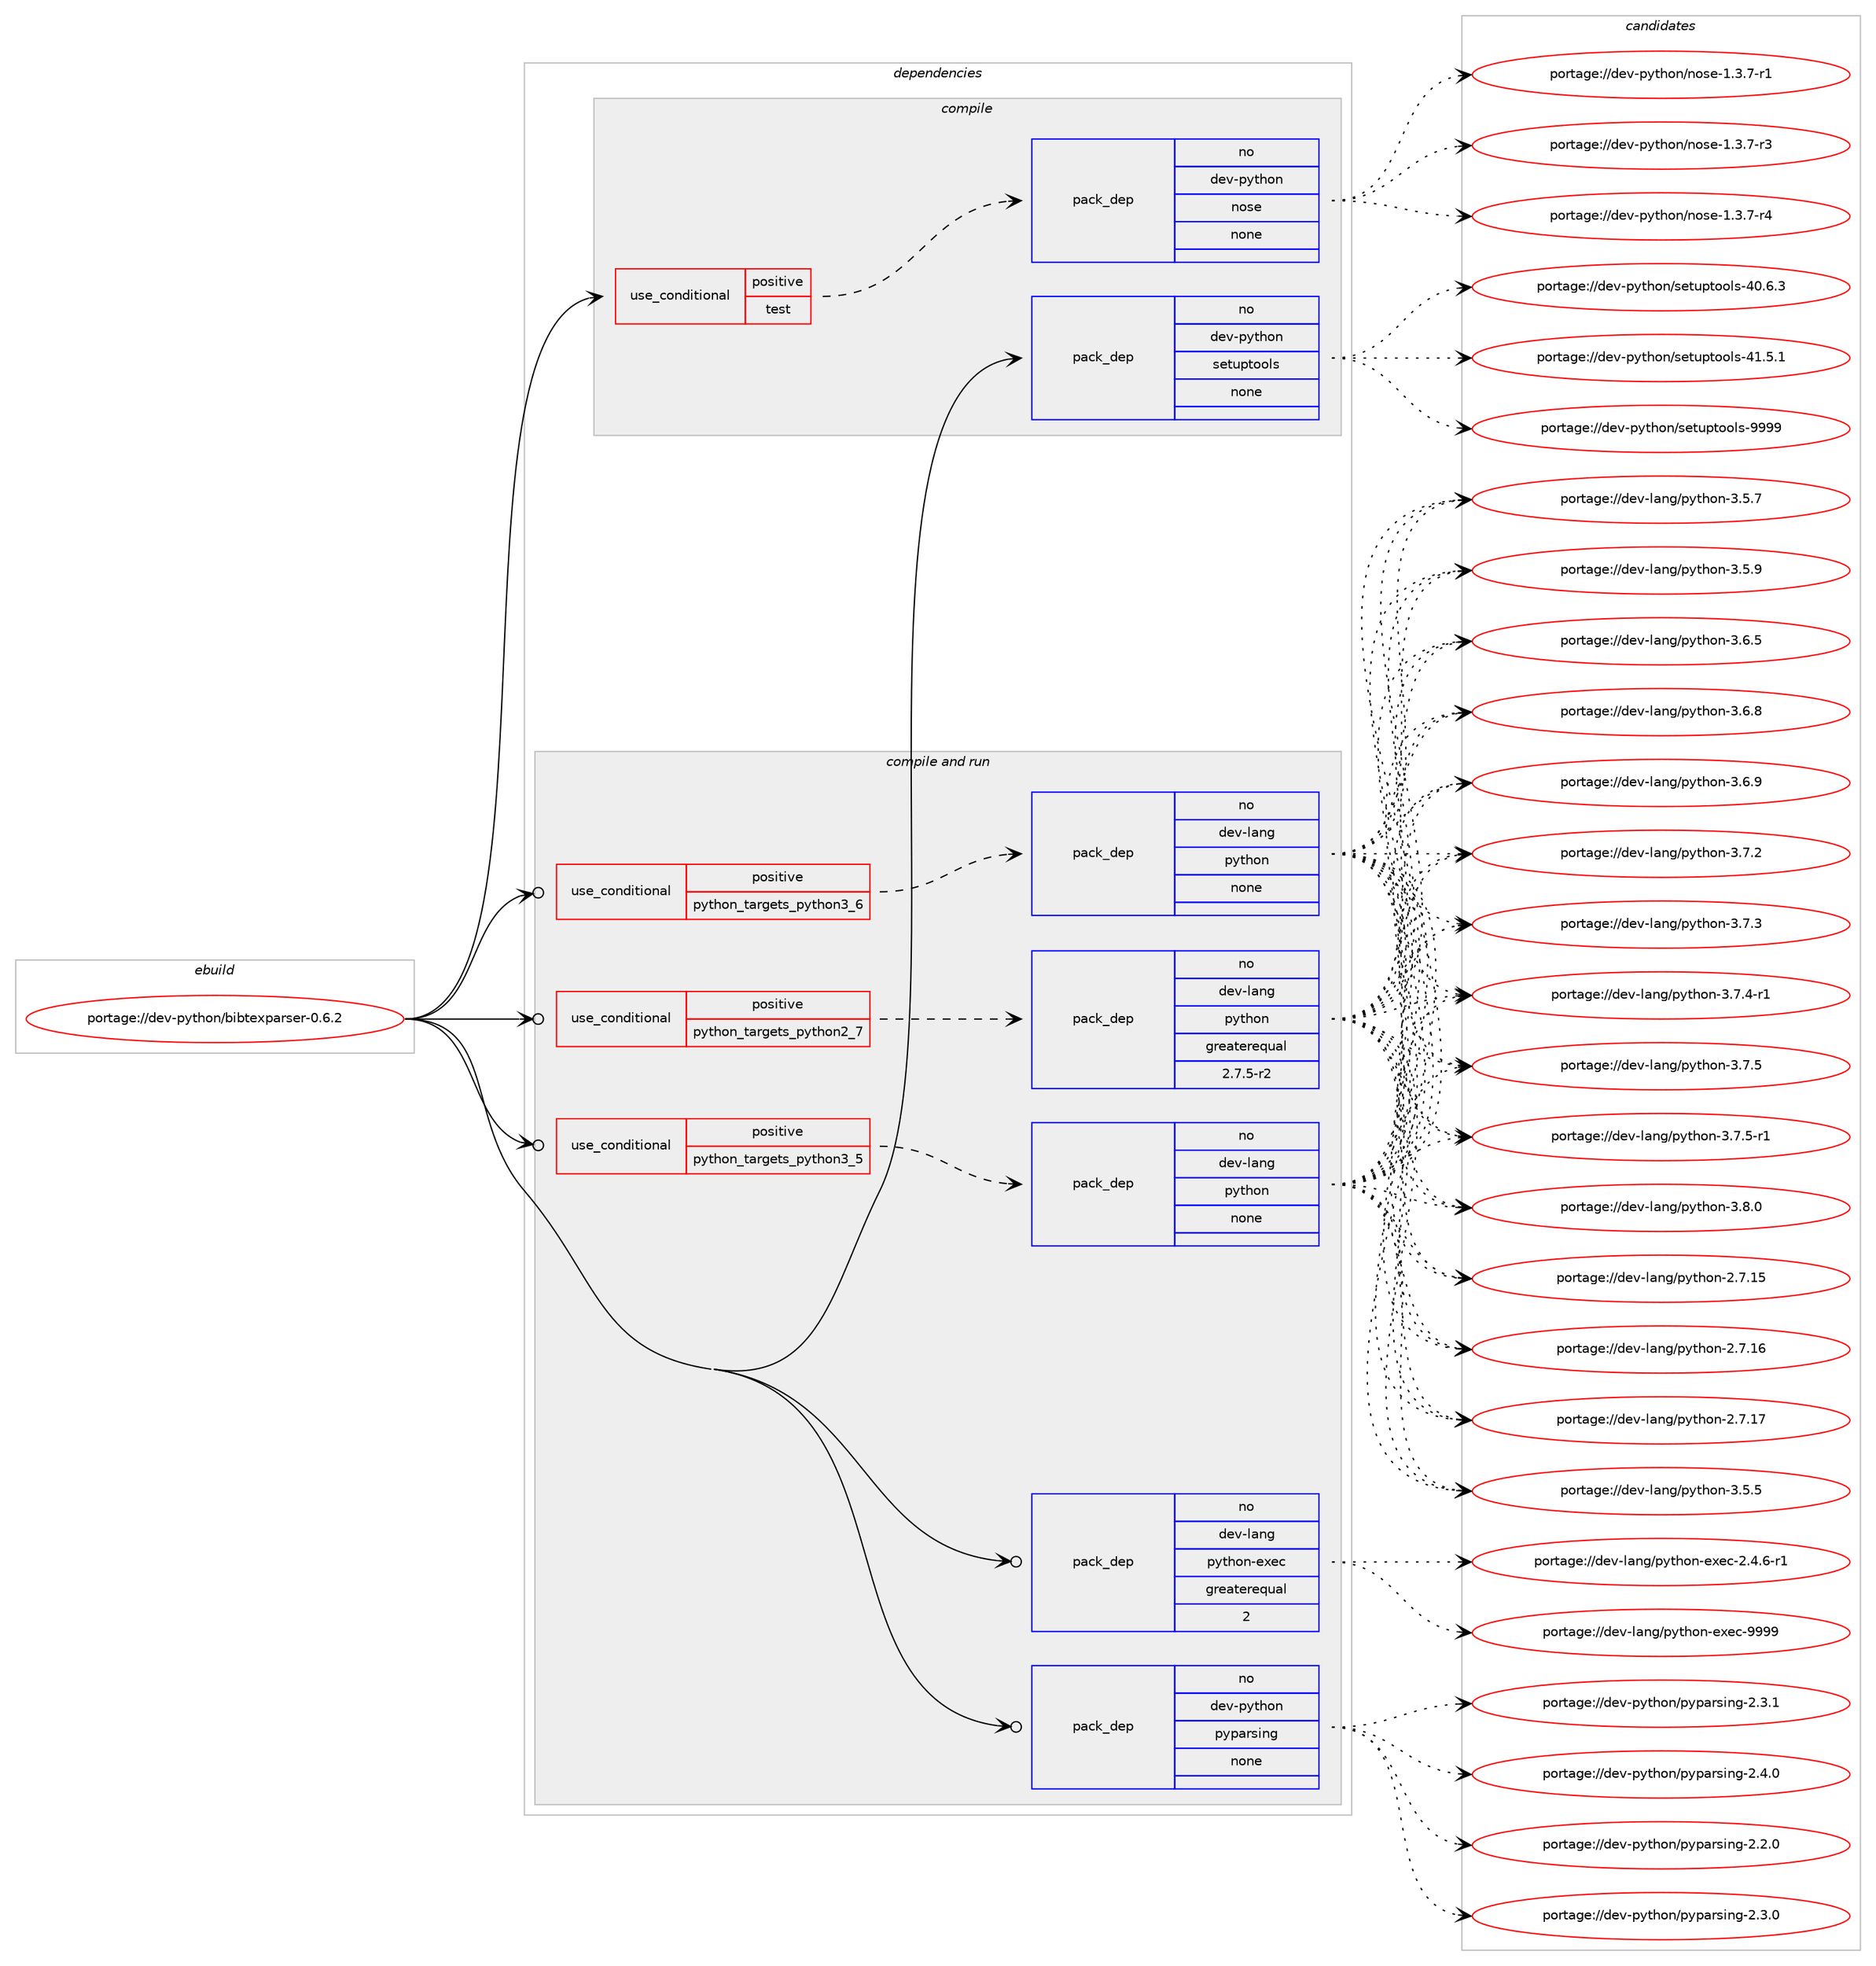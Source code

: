 digraph prolog {

# *************
# Graph options
# *************

newrank=true;
concentrate=true;
compound=true;
graph [rankdir=LR,fontname=Helvetica,fontsize=10,ranksep=1.5];#, ranksep=2.5, nodesep=0.2];
edge  [arrowhead=vee];
node  [fontname=Helvetica,fontsize=10];

# **********
# The ebuild
# **********

subgraph cluster_leftcol {
color=gray;
rank=same;
label=<<i>ebuild</i>>;
id [label="portage://dev-python/bibtexparser-0.6.2", color=red, width=4, href="../dev-python/bibtexparser-0.6.2.svg"];
}

# ****************
# The dependencies
# ****************

subgraph cluster_midcol {
color=gray;
label=<<i>dependencies</i>>;
subgraph cluster_compile {
fillcolor="#eeeeee";
style=filled;
label=<<i>compile</i>>;
subgraph cond26172 {
dependency131677 [label=<<TABLE BORDER="0" CELLBORDER="1" CELLSPACING="0" CELLPADDING="4"><TR><TD ROWSPAN="3" CELLPADDING="10">use_conditional</TD></TR><TR><TD>positive</TD></TR><TR><TD>test</TD></TR></TABLE>>, shape=none, color=red];
subgraph pack102201 {
dependency131678 [label=<<TABLE BORDER="0" CELLBORDER="1" CELLSPACING="0" CELLPADDING="4" WIDTH="220"><TR><TD ROWSPAN="6" CELLPADDING="30">pack_dep</TD></TR><TR><TD WIDTH="110">no</TD></TR><TR><TD>dev-python</TD></TR><TR><TD>nose</TD></TR><TR><TD>none</TD></TR><TR><TD></TD></TR></TABLE>>, shape=none, color=blue];
}
dependency131677:e -> dependency131678:w [weight=20,style="dashed",arrowhead="vee"];
}
id:e -> dependency131677:w [weight=20,style="solid",arrowhead="vee"];
subgraph pack102202 {
dependency131679 [label=<<TABLE BORDER="0" CELLBORDER="1" CELLSPACING="0" CELLPADDING="4" WIDTH="220"><TR><TD ROWSPAN="6" CELLPADDING="30">pack_dep</TD></TR><TR><TD WIDTH="110">no</TD></TR><TR><TD>dev-python</TD></TR><TR><TD>setuptools</TD></TR><TR><TD>none</TD></TR><TR><TD></TD></TR></TABLE>>, shape=none, color=blue];
}
id:e -> dependency131679:w [weight=20,style="solid",arrowhead="vee"];
}
subgraph cluster_compileandrun {
fillcolor="#eeeeee";
style=filled;
label=<<i>compile and run</i>>;
subgraph cond26173 {
dependency131680 [label=<<TABLE BORDER="0" CELLBORDER="1" CELLSPACING="0" CELLPADDING="4"><TR><TD ROWSPAN="3" CELLPADDING="10">use_conditional</TD></TR><TR><TD>positive</TD></TR><TR><TD>python_targets_python2_7</TD></TR></TABLE>>, shape=none, color=red];
subgraph pack102203 {
dependency131681 [label=<<TABLE BORDER="0" CELLBORDER="1" CELLSPACING="0" CELLPADDING="4" WIDTH="220"><TR><TD ROWSPAN="6" CELLPADDING="30">pack_dep</TD></TR><TR><TD WIDTH="110">no</TD></TR><TR><TD>dev-lang</TD></TR><TR><TD>python</TD></TR><TR><TD>greaterequal</TD></TR><TR><TD>2.7.5-r2</TD></TR></TABLE>>, shape=none, color=blue];
}
dependency131680:e -> dependency131681:w [weight=20,style="dashed",arrowhead="vee"];
}
id:e -> dependency131680:w [weight=20,style="solid",arrowhead="odotvee"];
subgraph cond26174 {
dependency131682 [label=<<TABLE BORDER="0" CELLBORDER="1" CELLSPACING="0" CELLPADDING="4"><TR><TD ROWSPAN="3" CELLPADDING="10">use_conditional</TD></TR><TR><TD>positive</TD></TR><TR><TD>python_targets_python3_5</TD></TR></TABLE>>, shape=none, color=red];
subgraph pack102204 {
dependency131683 [label=<<TABLE BORDER="0" CELLBORDER="1" CELLSPACING="0" CELLPADDING="4" WIDTH="220"><TR><TD ROWSPAN="6" CELLPADDING="30">pack_dep</TD></TR><TR><TD WIDTH="110">no</TD></TR><TR><TD>dev-lang</TD></TR><TR><TD>python</TD></TR><TR><TD>none</TD></TR><TR><TD></TD></TR></TABLE>>, shape=none, color=blue];
}
dependency131682:e -> dependency131683:w [weight=20,style="dashed",arrowhead="vee"];
}
id:e -> dependency131682:w [weight=20,style="solid",arrowhead="odotvee"];
subgraph cond26175 {
dependency131684 [label=<<TABLE BORDER="0" CELLBORDER="1" CELLSPACING="0" CELLPADDING="4"><TR><TD ROWSPAN="3" CELLPADDING="10">use_conditional</TD></TR><TR><TD>positive</TD></TR><TR><TD>python_targets_python3_6</TD></TR></TABLE>>, shape=none, color=red];
subgraph pack102205 {
dependency131685 [label=<<TABLE BORDER="0" CELLBORDER="1" CELLSPACING="0" CELLPADDING="4" WIDTH="220"><TR><TD ROWSPAN="6" CELLPADDING="30">pack_dep</TD></TR><TR><TD WIDTH="110">no</TD></TR><TR><TD>dev-lang</TD></TR><TR><TD>python</TD></TR><TR><TD>none</TD></TR><TR><TD></TD></TR></TABLE>>, shape=none, color=blue];
}
dependency131684:e -> dependency131685:w [weight=20,style="dashed",arrowhead="vee"];
}
id:e -> dependency131684:w [weight=20,style="solid",arrowhead="odotvee"];
subgraph pack102206 {
dependency131686 [label=<<TABLE BORDER="0" CELLBORDER="1" CELLSPACING="0" CELLPADDING="4" WIDTH="220"><TR><TD ROWSPAN="6" CELLPADDING="30">pack_dep</TD></TR><TR><TD WIDTH="110">no</TD></TR><TR><TD>dev-lang</TD></TR><TR><TD>python-exec</TD></TR><TR><TD>greaterequal</TD></TR><TR><TD>2</TD></TR></TABLE>>, shape=none, color=blue];
}
id:e -> dependency131686:w [weight=20,style="solid",arrowhead="odotvee"];
subgraph pack102207 {
dependency131687 [label=<<TABLE BORDER="0" CELLBORDER="1" CELLSPACING="0" CELLPADDING="4" WIDTH="220"><TR><TD ROWSPAN="6" CELLPADDING="30">pack_dep</TD></TR><TR><TD WIDTH="110">no</TD></TR><TR><TD>dev-python</TD></TR><TR><TD>pyparsing</TD></TR><TR><TD>none</TD></TR><TR><TD></TD></TR></TABLE>>, shape=none, color=blue];
}
id:e -> dependency131687:w [weight=20,style="solid",arrowhead="odotvee"];
}
subgraph cluster_run {
fillcolor="#eeeeee";
style=filled;
label=<<i>run</i>>;
}
}

# **************
# The candidates
# **************

subgraph cluster_choices {
rank=same;
color=gray;
label=<<i>candidates</i>>;

subgraph choice102201 {
color=black;
nodesep=1;
choiceportage10010111845112121116104111110471101111151014549465146554511449 [label="portage://dev-python/nose-1.3.7-r1", color=red, width=4,href="../dev-python/nose-1.3.7-r1.svg"];
choiceportage10010111845112121116104111110471101111151014549465146554511451 [label="portage://dev-python/nose-1.3.7-r3", color=red, width=4,href="../dev-python/nose-1.3.7-r3.svg"];
choiceportage10010111845112121116104111110471101111151014549465146554511452 [label="portage://dev-python/nose-1.3.7-r4", color=red, width=4,href="../dev-python/nose-1.3.7-r4.svg"];
dependency131678:e -> choiceportage10010111845112121116104111110471101111151014549465146554511449:w [style=dotted,weight="100"];
dependency131678:e -> choiceportage10010111845112121116104111110471101111151014549465146554511451:w [style=dotted,weight="100"];
dependency131678:e -> choiceportage10010111845112121116104111110471101111151014549465146554511452:w [style=dotted,weight="100"];
}
subgraph choice102202 {
color=black;
nodesep=1;
choiceportage100101118451121211161041111104711510111611711211611111110811545524846544651 [label="portage://dev-python/setuptools-40.6.3", color=red, width=4,href="../dev-python/setuptools-40.6.3.svg"];
choiceportage100101118451121211161041111104711510111611711211611111110811545524946534649 [label="portage://dev-python/setuptools-41.5.1", color=red, width=4,href="../dev-python/setuptools-41.5.1.svg"];
choiceportage10010111845112121116104111110471151011161171121161111111081154557575757 [label="portage://dev-python/setuptools-9999", color=red, width=4,href="../dev-python/setuptools-9999.svg"];
dependency131679:e -> choiceportage100101118451121211161041111104711510111611711211611111110811545524846544651:w [style=dotted,weight="100"];
dependency131679:e -> choiceportage100101118451121211161041111104711510111611711211611111110811545524946534649:w [style=dotted,weight="100"];
dependency131679:e -> choiceportage10010111845112121116104111110471151011161171121161111111081154557575757:w [style=dotted,weight="100"];
}
subgraph choice102203 {
color=black;
nodesep=1;
choiceportage10010111845108971101034711212111610411111045504655464953 [label="portage://dev-lang/python-2.7.15", color=red, width=4,href="../dev-lang/python-2.7.15.svg"];
choiceportage10010111845108971101034711212111610411111045504655464954 [label="portage://dev-lang/python-2.7.16", color=red, width=4,href="../dev-lang/python-2.7.16.svg"];
choiceportage10010111845108971101034711212111610411111045504655464955 [label="portage://dev-lang/python-2.7.17", color=red, width=4,href="../dev-lang/python-2.7.17.svg"];
choiceportage100101118451089711010347112121116104111110455146534653 [label="portage://dev-lang/python-3.5.5", color=red, width=4,href="../dev-lang/python-3.5.5.svg"];
choiceportage100101118451089711010347112121116104111110455146534655 [label="portage://dev-lang/python-3.5.7", color=red, width=4,href="../dev-lang/python-3.5.7.svg"];
choiceportage100101118451089711010347112121116104111110455146534657 [label="portage://dev-lang/python-3.5.9", color=red, width=4,href="../dev-lang/python-3.5.9.svg"];
choiceportage100101118451089711010347112121116104111110455146544653 [label="portage://dev-lang/python-3.6.5", color=red, width=4,href="../dev-lang/python-3.6.5.svg"];
choiceportage100101118451089711010347112121116104111110455146544656 [label="portage://dev-lang/python-3.6.8", color=red, width=4,href="../dev-lang/python-3.6.8.svg"];
choiceportage100101118451089711010347112121116104111110455146544657 [label="portage://dev-lang/python-3.6.9", color=red, width=4,href="../dev-lang/python-3.6.9.svg"];
choiceportage100101118451089711010347112121116104111110455146554650 [label="portage://dev-lang/python-3.7.2", color=red, width=4,href="../dev-lang/python-3.7.2.svg"];
choiceportage100101118451089711010347112121116104111110455146554651 [label="portage://dev-lang/python-3.7.3", color=red, width=4,href="../dev-lang/python-3.7.3.svg"];
choiceportage1001011184510897110103471121211161041111104551465546524511449 [label="portage://dev-lang/python-3.7.4-r1", color=red, width=4,href="../dev-lang/python-3.7.4-r1.svg"];
choiceportage100101118451089711010347112121116104111110455146554653 [label="portage://dev-lang/python-3.7.5", color=red, width=4,href="../dev-lang/python-3.7.5.svg"];
choiceportage1001011184510897110103471121211161041111104551465546534511449 [label="portage://dev-lang/python-3.7.5-r1", color=red, width=4,href="../dev-lang/python-3.7.5-r1.svg"];
choiceportage100101118451089711010347112121116104111110455146564648 [label="portage://dev-lang/python-3.8.0", color=red, width=4,href="../dev-lang/python-3.8.0.svg"];
dependency131681:e -> choiceportage10010111845108971101034711212111610411111045504655464953:w [style=dotted,weight="100"];
dependency131681:e -> choiceportage10010111845108971101034711212111610411111045504655464954:w [style=dotted,weight="100"];
dependency131681:e -> choiceportage10010111845108971101034711212111610411111045504655464955:w [style=dotted,weight="100"];
dependency131681:e -> choiceportage100101118451089711010347112121116104111110455146534653:w [style=dotted,weight="100"];
dependency131681:e -> choiceportage100101118451089711010347112121116104111110455146534655:w [style=dotted,weight="100"];
dependency131681:e -> choiceportage100101118451089711010347112121116104111110455146534657:w [style=dotted,weight="100"];
dependency131681:e -> choiceportage100101118451089711010347112121116104111110455146544653:w [style=dotted,weight="100"];
dependency131681:e -> choiceportage100101118451089711010347112121116104111110455146544656:w [style=dotted,weight="100"];
dependency131681:e -> choiceportage100101118451089711010347112121116104111110455146544657:w [style=dotted,weight="100"];
dependency131681:e -> choiceportage100101118451089711010347112121116104111110455146554650:w [style=dotted,weight="100"];
dependency131681:e -> choiceportage100101118451089711010347112121116104111110455146554651:w [style=dotted,weight="100"];
dependency131681:e -> choiceportage1001011184510897110103471121211161041111104551465546524511449:w [style=dotted,weight="100"];
dependency131681:e -> choiceportage100101118451089711010347112121116104111110455146554653:w [style=dotted,weight="100"];
dependency131681:e -> choiceportage1001011184510897110103471121211161041111104551465546534511449:w [style=dotted,weight="100"];
dependency131681:e -> choiceportage100101118451089711010347112121116104111110455146564648:w [style=dotted,weight="100"];
}
subgraph choice102204 {
color=black;
nodesep=1;
choiceportage10010111845108971101034711212111610411111045504655464953 [label="portage://dev-lang/python-2.7.15", color=red, width=4,href="../dev-lang/python-2.7.15.svg"];
choiceportage10010111845108971101034711212111610411111045504655464954 [label="portage://dev-lang/python-2.7.16", color=red, width=4,href="../dev-lang/python-2.7.16.svg"];
choiceportage10010111845108971101034711212111610411111045504655464955 [label="portage://dev-lang/python-2.7.17", color=red, width=4,href="../dev-lang/python-2.7.17.svg"];
choiceportage100101118451089711010347112121116104111110455146534653 [label="portage://dev-lang/python-3.5.5", color=red, width=4,href="../dev-lang/python-3.5.5.svg"];
choiceportage100101118451089711010347112121116104111110455146534655 [label="portage://dev-lang/python-3.5.7", color=red, width=4,href="../dev-lang/python-3.5.7.svg"];
choiceportage100101118451089711010347112121116104111110455146534657 [label="portage://dev-lang/python-3.5.9", color=red, width=4,href="../dev-lang/python-3.5.9.svg"];
choiceportage100101118451089711010347112121116104111110455146544653 [label="portage://dev-lang/python-3.6.5", color=red, width=4,href="../dev-lang/python-3.6.5.svg"];
choiceportage100101118451089711010347112121116104111110455146544656 [label="portage://dev-lang/python-3.6.8", color=red, width=4,href="../dev-lang/python-3.6.8.svg"];
choiceportage100101118451089711010347112121116104111110455146544657 [label="portage://dev-lang/python-3.6.9", color=red, width=4,href="../dev-lang/python-3.6.9.svg"];
choiceportage100101118451089711010347112121116104111110455146554650 [label="portage://dev-lang/python-3.7.2", color=red, width=4,href="../dev-lang/python-3.7.2.svg"];
choiceportage100101118451089711010347112121116104111110455146554651 [label="portage://dev-lang/python-3.7.3", color=red, width=4,href="../dev-lang/python-3.7.3.svg"];
choiceportage1001011184510897110103471121211161041111104551465546524511449 [label="portage://dev-lang/python-3.7.4-r1", color=red, width=4,href="../dev-lang/python-3.7.4-r1.svg"];
choiceportage100101118451089711010347112121116104111110455146554653 [label="portage://dev-lang/python-3.7.5", color=red, width=4,href="../dev-lang/python-3.7.5.svg"];
choiceportage1001011184510897110103471121211161041111104551465546534511449 [label="portage://dev-lang/python-3.7.5-r1", color=red, width=4,href="../dev-lang/python-3.7.5-r1.svg"];
choiceportage100101118451089711010347112121116104111110455146564648 [label="portage://dev-lang/python-3.8.0", color=red, width=4,href="../dev-lang/python-3.8.0.svg"];
dependency131683:e -> choiceportage10010111845108971101034711212111610411111045504655464953:w [style=dotted,weight="100"];
dependency131683:e -> choiceportage10010111845108971101034711212111610411111045504655464954:w [style=dotted,weight="100"];
dependency131683:e -> choiceportage10010111845108971101034711212111610411111045504655464955:w [style=dotted,weight="100"];
dependency131683:e -> choiceportage100101118451089711010347112121116104111110455146534653:w [style=dotted,weight="100"];
dependency131683:e -> choiceportage100101118451089711010347112121116104111110455146534655:w [style=dotted,weight="100"];
dependency131683:e -> choiceportage100101118451089711010347112121116104111110455146534657:w [style=dotted,weight="100"];
dependency131683:e -> choiceportage100101118451089711010347112121116104111110455146544653:w [style=dotted,weight="100"];
dependency131683:e -> choiceportage100101118451089711010347112121116104111110455146544656:w [style=dotted,weight="100"];
dependency131683:e -> choiceportage100101118451089711010347112121116104111110455146544657:w [style=dotted,weight="100"];
dependency131683:e -> choiceportage100101118451089711010347112121116104111110455146554650:w [style=dotted,weight="100"];
dependency131683:e -> choiceportage100101118451089711010347112121116104111110455146554651:w [style=dotted,weight="100"];
dependency131683:e -> choiceportage1001011184510897110103471121211161041111104551465546524511449:w [style=dotted,weight="100"];
dependency131683:e -> choiceportage100101118451089711010347112121116104111110455146554653:w [style=dotted,weight="100"];
dependency131683:e -> choiceportage1001011184510897110103471121211161041111104551465546534511449:w [style=dotted,weight="100"];
dependency131683:e -> choiceportage100101118451089711010347112121116104111110455146564648:w [style=dotted,weight="100"];
}
subgraph choice102205 {
color=black;
nodesep=1;
choiceportage10010111845108971101034711212111610411111045504655464953 [label="portage://dev-lang/python-2.7.15", color=red, width=4,href="../dev-lang/python-2.7.15.svg"];
choiceportage10010111845108971101034711212111610411111045504655464954 [label="portage://dev-lang/python-2.7.16", color=red, width=4,href="../dev-lang/python-2.7.16.svg"];
choiceportage10010111845108971101034711212111610411111045504655464955 [label="portage://dev-lang/python-2.7.17", color=red, width=4,href="../dev-lang/python-2.7.17.svg"];
choiceportage100101118451089711010347112121116104111110455146534653 [label="portage://dev-lang/python-3.5.5", color=red, width=4,href="../dev-lang/python-3.5.5.svg"];
choiceportage100101118451089711010347112121116104111110455146534655 [label="portage://dev-lang/python-3.5.7", color=red, width=4,href="../dev-lang/python-3.5.7.svg"];
choiceportage100101118451089711010347112121116104111110455146534657 [label="portage://dev-lang/python-3.5.9", color=red, width=4,href="../dev-lang/python-3.5.9.svg"];
choiceportage100101118451089711010347112121116104111110455146544653 [label="portage://dev-lang/python-3.6.5", color=red, width=4,href="../dev-lang/python-3.6.5.svg"];
choiceportage100101118451089711010347112121116104111110455146544656 [label="portage://dev-lang/python-3.6.8", color=red, width=4,href="../dev-lang/python-3.6.8.svg"];
choiceportage100101118451089711010347112121116104111110455146544657 [label="portage://dev-lang/python-3.6.9", color=red, width=4,href="../dev-lang/python-3.6.9.svg"];
choiceportage100101118451089711010347112121116104111110455146554650 [label="portage://dev-lang/python-3.7.2", color=red, width=4,href="../dev-lang/python-3.7.2.svg"];
choiceportage100101118451089711010347112121116104111110455146554651 [label="portage://dev-lang/python-3.7.3", color=red, width=4,href="../dev-lang/python-3.7.3.svg"];
choiceportage1001011184510897110103471121211161041111104551465546524511449 [label="portage://dev-lang/python-3.7.4-r1", color=red, width=4,href="../dev-lang/python-3.7.4-r1.svg"];
choiceportage100101118451089711010347112121116104111110455146554653 [label="portage://dev-lang/python-3.7.5", color=red, width=4,href="../dev-lang/python-3.7.5.svg"];
choiceportage1001011184510897110103471121211161041111104551465546534511449 [label="portage://dev-lang/python-3.7.5-r1", color=red, width=4,href="../dev-lang/python-3.7.5-r1.svg"];
choiceportage100101118451089711010347112121116104111110455146564648 [label="portage://dev-lang/python-3.8.0", color=red, width=4,href="../dev-lang/python-3.8.0.svg"];
dependency131685:e -> choiceportage10010111845108971101034711212111610411111045504655464953:w [style=dotted,weight="100"];
dependency131685:e -> choiceportage10010111845108971101034711212111610411111045504655464954:w [style=dotted,weight="100"];
dependency131685:e -> choiceportage10010111845108971101034711212111610411111045504655464955:w [style=dotted,weight="100"];
dependency131685:e -> choiceportage100101118451089711010347112121116104111110455146534653:w [style=dotted,weight="100"];
dependency131685:e -> choiceportage100101118451089711010347112121116104111110455146534655:w [style=dotted,weight="100"];
dependency131685:e -> choiceportage100101118451089711010347112121116104111110455146534657:w [style=dotted,weight="100"];
dependency131685:e -> choiceportage100101118451089711010347112121116104111110455146544653:w [style=dotted,weight="100"];
dependency131685:e -> choiceportage100101118451089711010347112121116104111110455146544656:w [style=dotted,weight="100"];
dependency131685:e -> choiceportage100101118451089711010347112121116104111110455146544657:w [style=dotted,weight="100"];
dependency131685:e -> choiceportage100101118451089711010347112121116104111110455146554650:w [style=dotted,weight="100"];
dependency131685:e -> choiceportage100101118451089711010347112121116104111110455146554651:w [style=dotted,weight="100"];
dependency131685:e -> choiceportage1001011184510897110103471121211161041111104551465546524511449:w [style=dotted,weight="100"];
dependency131685:e -> choiceportage100101118451089711010347112121116104111110455146554653:w [style=dotted,weight="100"];
dependency131685:e -> choiceportage1001011184510897110103471121211161041111104551465546534511449:w [style=dotted,weight="100"];
dependency131685:e -> choiceportage100101118451089711010347112121116104111110455146564648:w [style=dotted,weight="100"];
}
subgraph choice102206 {
color=black;
nodesep=1;
choiceportage10010111845108971101034711212111610411111045101120101994550465246544511449 [label="portage://dev-lang/python-exec-2.4.6-r1", color=red, width=4,href="../dev-lang/python-exec-2.4.6-r1.svg"];
choiceportage10010111845108971101034711212111610411111045101120101994557575757 [label="portage://dev-lang/python-exec-9999", color=red, width=4,href="../dev-lang/python-exec-9999.svg"];
dependency131686:e -> choiceportage10010111845108971101034711212111610411111045101120101994550465246544511449:w [style=dotted,weight="100"];
dependency131686:e -> choiceportage10010111845108971101034711212111610411111045101120101994557575757:w [style=dotted,weight="100"];
}
subgraph choice102207 {
color=black;
nodesep=1;
choiceportage100101118451121211161041111104711212111297114115105110103455046504648 [label="portage://dev-python/pyparsing-2.2.0", color=red, width=4,href="../dev-python/pyparsing-2.2.0.svg"];
choiceportage100101118451121211161041111104711212111297114115105110103455046514648 [label="portage://dev-python/pyparsing-2.3.0", color=red, width=4,href="../dev-python/pyparsing-2.3.0.svg"];
choiceportage100101118451121211161041111104711212111297114115105110103455046514649 [label="portage://dev-python/pyparsing-2.3.1", color=red, width=4,href="../dev-python/pyparsing-2.3.1.svg"];
choiceportage100101118451121211161041111104711212111297114115105110103455046524648 [label="portage://dev-python/pyparsing-2.4.0", color=red, width=4,href="../dev-python/pyparsing-2.4.0.svg"];
dependency131687:e -> choiceportage100101118451121211161041111104711212111297114115105110103455046504648:w [style=dotted,weight="100"];
dependency131687:e -> choiceportage100101118451121211161041111104711212111297114115105110103455046514648:w [style=dotted,weight="100"];
dependency131687:e -> choiceportage100101118451121211161041111104711212111297114115105110103455046514649:w [style=dotted,weight="100"];
dependency131687:e -> choiceportage100101118451121211161041111104711212111297114115105110103455046524648:w [style=dotted,weight="100"];
}
}

}
